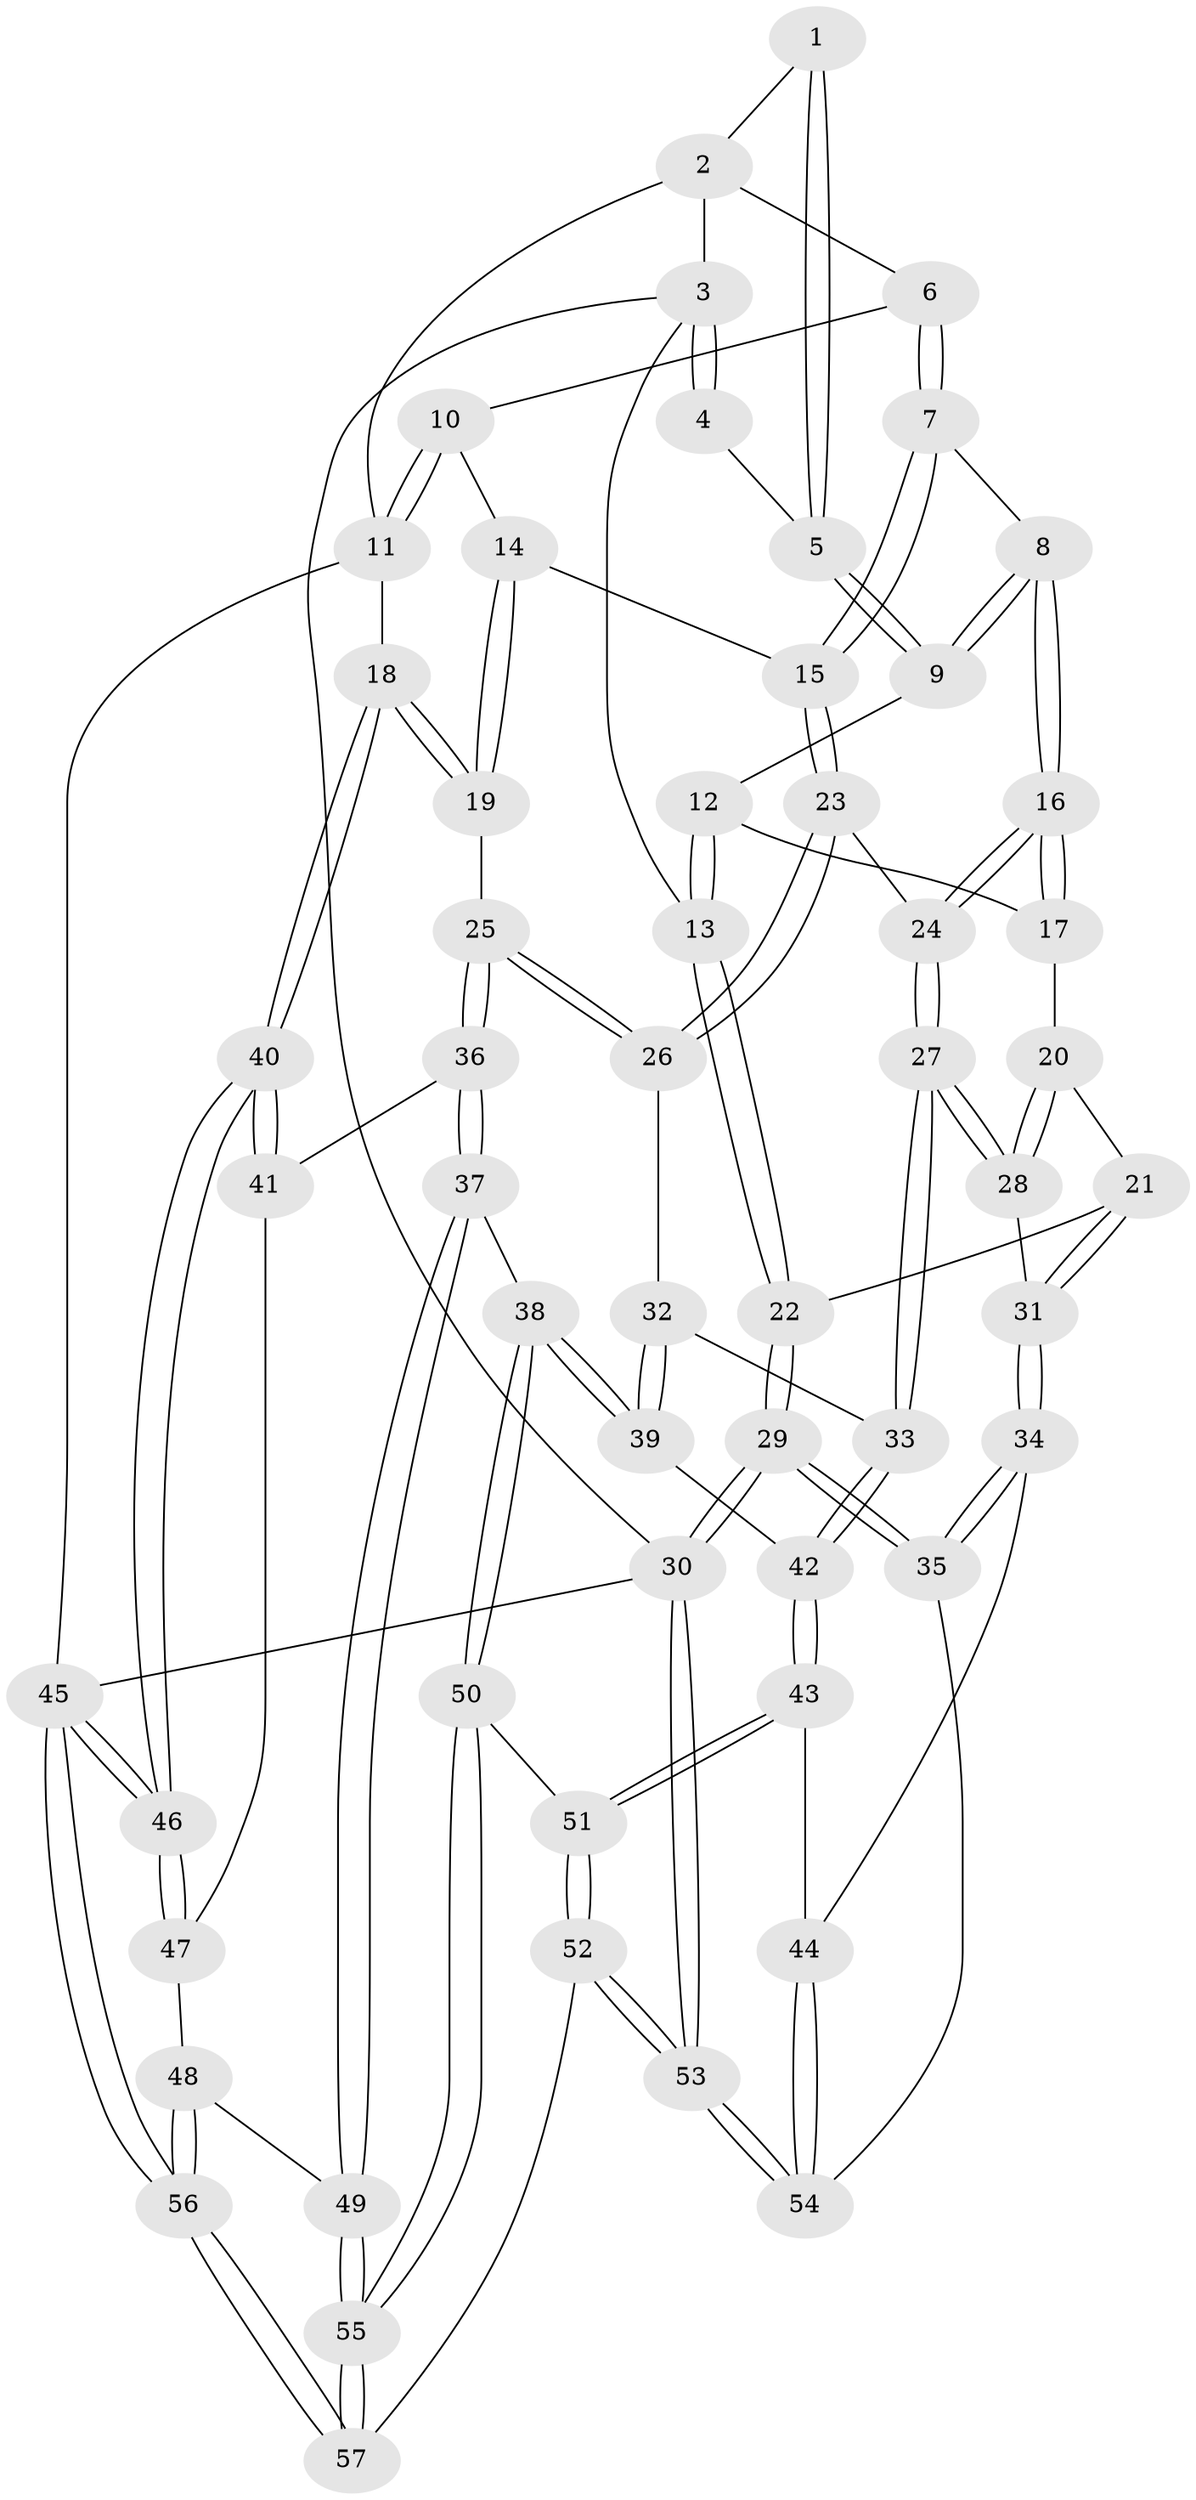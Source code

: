 // Generated by graph-tools (version 1.1) at 2025/03/03/09/25 03:03:13]
// undirected, 57 vertices, 139 edges
graph export_dot {
graph [start="1"]
  node [color=gray90,style=filled];
  1 [pos="+0.6614197681647557+0"];
  2 [pos="+0.6631401029853907+0"];
  3 [pos="+0+0"];
  4 [pos="+0.17032399261243933+0"];
  5 [pos="+0.42701423103982983+0.14031966340120886"];
  6 [pos="+0.6740924348142874+0"];
  7 [pos="+0.6055987455599005+0.28723410450215536"];
  8 [pos="+0.5267066842470103+0.3047079802787746"];
  9 [pos="+0.4263826853173712+0.16649725217494413"];
  10 [pos="+0.955546902864553+0.21698916951001385"];
  11 [pos="+1+0.261711984003334"];
  12 [pos="+0.12039734995326523+0.20930544979886992"];
  13 [pos="+0+0"];
  14 [pos="+0.7315342954004916+0.31843410746098405"];
  15 [pos="+0.6517419947858331+0.31178825843428126"];
  16 [pos="+0.45052142297450704+0.37706907709551574"];
  17 [pos="+0.19291914362623164+0.30261764463410934"];
  18 [pos="+1+0.5844062415850382"];
  19 [pos="+0.8614985355866297+0.569290483981603"];
  20 [pos="+0.19133909188883996+0.44006660762226496"];
  21 [pos="+0.028752913660359876+0.549452131861087"];
  22 [pos="+0+0.4742352888317349"];
  23 [pos="+0.662485955519084+0.5921782573333939"];
  24 [pos="+0.4430528766563338+0.46302352850473233"];
  25 [pos="+0.727069429974114+0.6254555720837716"];
  26 [pos="+0.6743046610229648+0.6130254710652829"];
  27 [pos="+0.32794960432019127+0.656750404783424"];
  28 [pos="+0.3105062243810692+0.6518347406855478"];
  29 [pos="+0+1"];
  30 [pos="+0+1"];
  31 [pos="+0.15004381801012975+0.6798598877079752"];
  32 [pos="+0.6394995685880348+0.6387547560446768"];
  33 [pos="+0.34188641508567386+0.6765522577616454"];
  34 [pos="+0.02540294463770403+0.8319752302965211"];
  35 [pos="+0+1"];
  36 [pos="+0.7541725328615244+0.7896408414537466"];
  37 [pos="+0.6766474382269537+0.8700027605696125"];
  38 [pos="+0.5775171862393138+0.8315197901215965"];
  39 [pos="+0.5694802853882525+0.8200944349506823"];
  40 [pos="+1+0.7719602294710253"];
  41 [pos="+0.8569513651805745+0.8273134714385976"];
  42 [pos="+0.36309681389631854+0.7523015812832049"];
  43 [pos="+0.34852404072377424+0.816328323614823"];
  44 [pos="+0.32657292159323265+0.8387239627537698"];
  45 [pos="+1+1"];
  46 [pos="+1+1"];
  47 [pos="+0.8149585763092037+0.9354104646894271"];
  48 [pos="+0.7711564492303374+0.9524085897932132"];
  49 [pos="+0.6768298847129729+0.8707085233252675"];
  50 [pos="+0.5128761846709204+0.9641607807923142"];
  51 [pos="+0.3769675874124769+0.8611693251268248"];
  52 [pos="+0.42875059840109414+1"];
  53 [pos="+0.341963779123436+1"];
  54 [pos="+0.27530903847738436+0.9078777532887952"];
  55 [pos="+0.5565428983276068+1"];
  56 [pos="+0.7069092165985833+1"];
  57 [pos="+0.5549318068268482+1"];
  1 -- 2;
  1 -- 5;
  1 -- 5;
  2 -- 3;
  2 -- 6;
  2 -- 11;
  3 -- 4;
  3 -- 4;
  3 -- 13;
  3 -- 30;
  4 -- 5;
  5 -- 9;
  5 -- 9;
  6 -- 7;
  6 -- 7;
  6 -- 10;
  7 -- 8;
  7 -- 15;
  7 -- 15;
  8 -- 9;
  8 -- 9;
  8 -- 16;
  8 -- 16;
  9 -- 12;
  10 -- 11;
  10 -- 11;
  10 -- 14;
  11 -- 18;
  11 -- 45;
  12 -- 13;
  12 -- 13;
  12 -- 17;
  13 -- 22;
  13 -- 22;
  14 -- 15;
  14 -- 19;
  14 -- 19;
  15 -- 23;
  15 -- 23;
  16 -- 17;
  16 -- 17;
  16 -- 24;
  16 -- 24;
  17 -- 20;
  18 -- 19;
  18 -- 19;
  18 -- 40;
  18 -- 40;
  19 -- 25;
  20 -- 21;
  20 -- 28;
  20 -- 28;
  21 -- 22;
  21 -- 31;
  21 -- 31;
  22 -- 29;
  22 -- 29;
  23 -- 24;
  23 -- 26;
  23 -- 26;
  24 -- 27;
  24 -- 27;
  25 -- 26;
  25 -- 26;
  25 -- 36;
  25 -- 36;
  26 -- 32;
  27 -- 28;
  27 -- 28;
  27 -- 33;
  27 -- 33;
  28 -- 31;
  29 -- 30;
  29 -- 30;
  29 -- 35;
  29 -- 35;
  30 -- 53;
  30 -- 53;
  30 -- 45;
  31 -- 34;
  31 -- 34;
  32 -- 33;
  32 -- 39;
  32 -- 39;
  33 -- 42;
  33 -- 42;
  34 -- 35;
  34 -- 35;
  34 -- 44;
  35 -- 54;
  36 -- 37;
  36 -- 37;
  36 -- 41;
  37 -- 38;
  37 -- 49;
  37 -- 49;
  38 -- 39;
  38 -- 39;
  38 -- 50;
  38 -- 50;
  39 -- 42;
  40 -- 41;
  40 -- 41;
  40 -- 46;
  40 -- 46;
  41 -- 47;
  42 -- 43;
  42 -- 43;
  43 -- 44;
  43 -- 51;
  43 -- 51;
  44 -- 54;
  44 -- 54;
  45 -- 46;
  45 -- 46;
  45 -- 56;
  45 -- 56;
  46 -- 47;
  46 -- 47;
  47 -- 48;
  48 -- 49;
  48 -- 56;
  48 -- 56;
  49 -- 55;
  49 -- 55;
  50 -- 51;
  50 -- 55;
  50 -- 55;
  51 -- 52;
  51 -- 52;
  52 -- 53;
  52 -- 53;
  52 -- 57;
  53 -- 54;
  53 -- 54;
  55 -- 57;
  55 -- 57;
  56 -- 57;
  56 -- 57;
}
